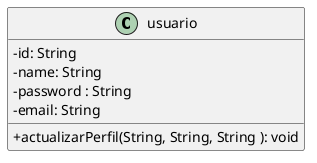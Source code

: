 @startuml Usuario
!startsub Usuario
skinparam ClassAttributeIconSize 0

class usuario {
    - id: String
    - name: String
    - password : String
    - email: String
    + actualizarPerfil(String, String, String ): void
}

!endsub
@enduml

